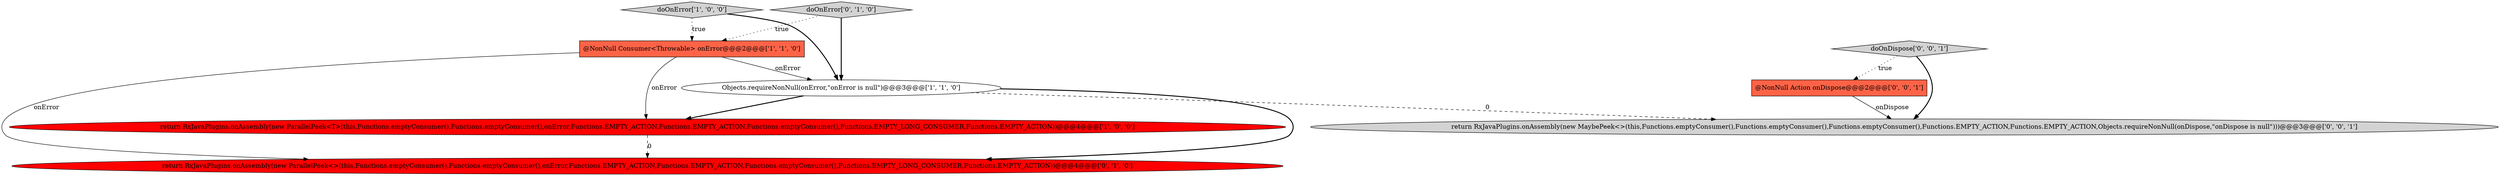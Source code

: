 digraph {
0 [style = filled, label = "@NonNull Consumer<Throwable> onError@@@2@@@['1', '1', '0']", fillcolor = tomato, shape = box image = "AAA0AAABBB1BBB"];
2 [style = filled, label = "doOnError['1', '0', '0']", fillcolor = lightgray, shape = diamond image = "AAA0AAABBB1BBB"];
1 [style = filled, label = "return RxJavaPlugins.onAssembly(new ParallelPeek<T>(this,Functions.emptyConsumer(),Functions.emptyConsumer(),onError,Functions.EMPTY_ACTION,Functions.EMPTY_ACTION,Functions.emptyConsumer(),Functions.EMPTY_LONG_CONSUMER,Functions.EMPTY_ACTION))@@@4@@@['1', '0', '0']", fillcolor = red, shape = ellipse image = "AAA1AAABBB1BBB"];
4 [style = filled, label = "return RxJavaPlugins.onAssembly(new ParallelPeek<>(this,Functions.emptyConsumer(),Functions.emptyConsumer(),onError,Functions.EMPTY_ACTION,Functions.EMPTY_ACTION,Functions.emptyConsumer(),Functions.EMPTY_LONG_CONSUMER,Functions.EMPTY_ACTION))@@@4@@@['0', '1', '0']", fillcolor = red, shape = ellipse image = "AAA1AAABBB2BBB"];
5 [style = filled, label = "doOnError['0', '1', '0']", fillcolor = lightgray, shape = diamond image = "AAA0AAABBB2BBB"];
8 [style = filled, label = "return RxJavaPlugins.onAssembly(new MaybePeek<>(this,Functions.emptyConsumer(),Functions.emptyConsumer(),Functions.emptyConsumer(),Functions.EMPTY_ACTION,Functions.EMPTY_ACTION,Objects.requireNonNull(onDispose,\"onDispose is null\")))@@@3@@@['0', '0', '1']", fillcolor = lightgray, shape = ellipse image = "AAA0AAABBB3BBB"];
6 [style = filled, label = "@NonNull Action onDispose@@@2@@@['0', '0', '1']", fillcolor = tomato, shape = box image = "AAA0AAABBB3BBB"];
3 [style = filled, label = "Objects.requireNonNull(onError,\"onError is null\")@@@3@@@['1', '1', '0']", fillcolor = white, shape = ellipse image = "AAA0AAABBB1BBB"];
7 [style = filled, label = "doOnDispose['0', '0', '1']", fillcolor = lightgray, shape = diamond image = "AAA0AAABBB3BBB"];
5->3 [style = bold, label=""];
1->4 [style = dashed, label="0"];
3->8 [style = dashed, label="0"];
0->1 [style = solid, label="onError"];
7->6 [style = dotted, label="true"];
2->0 [style = dotted, label="true"];
5->0 [style = dotted, label="true"];
0->3 [style = solid, label="onError"];
3->1 [style = bold, label=""];
7->8 [style = bold, label=""];
3->4 [style = bold, label=""];
2->3 [style = bold, label=""];
6->8 [style = solid, label="onDispose"];
0->4 [style = solid, label="onError"];
}
